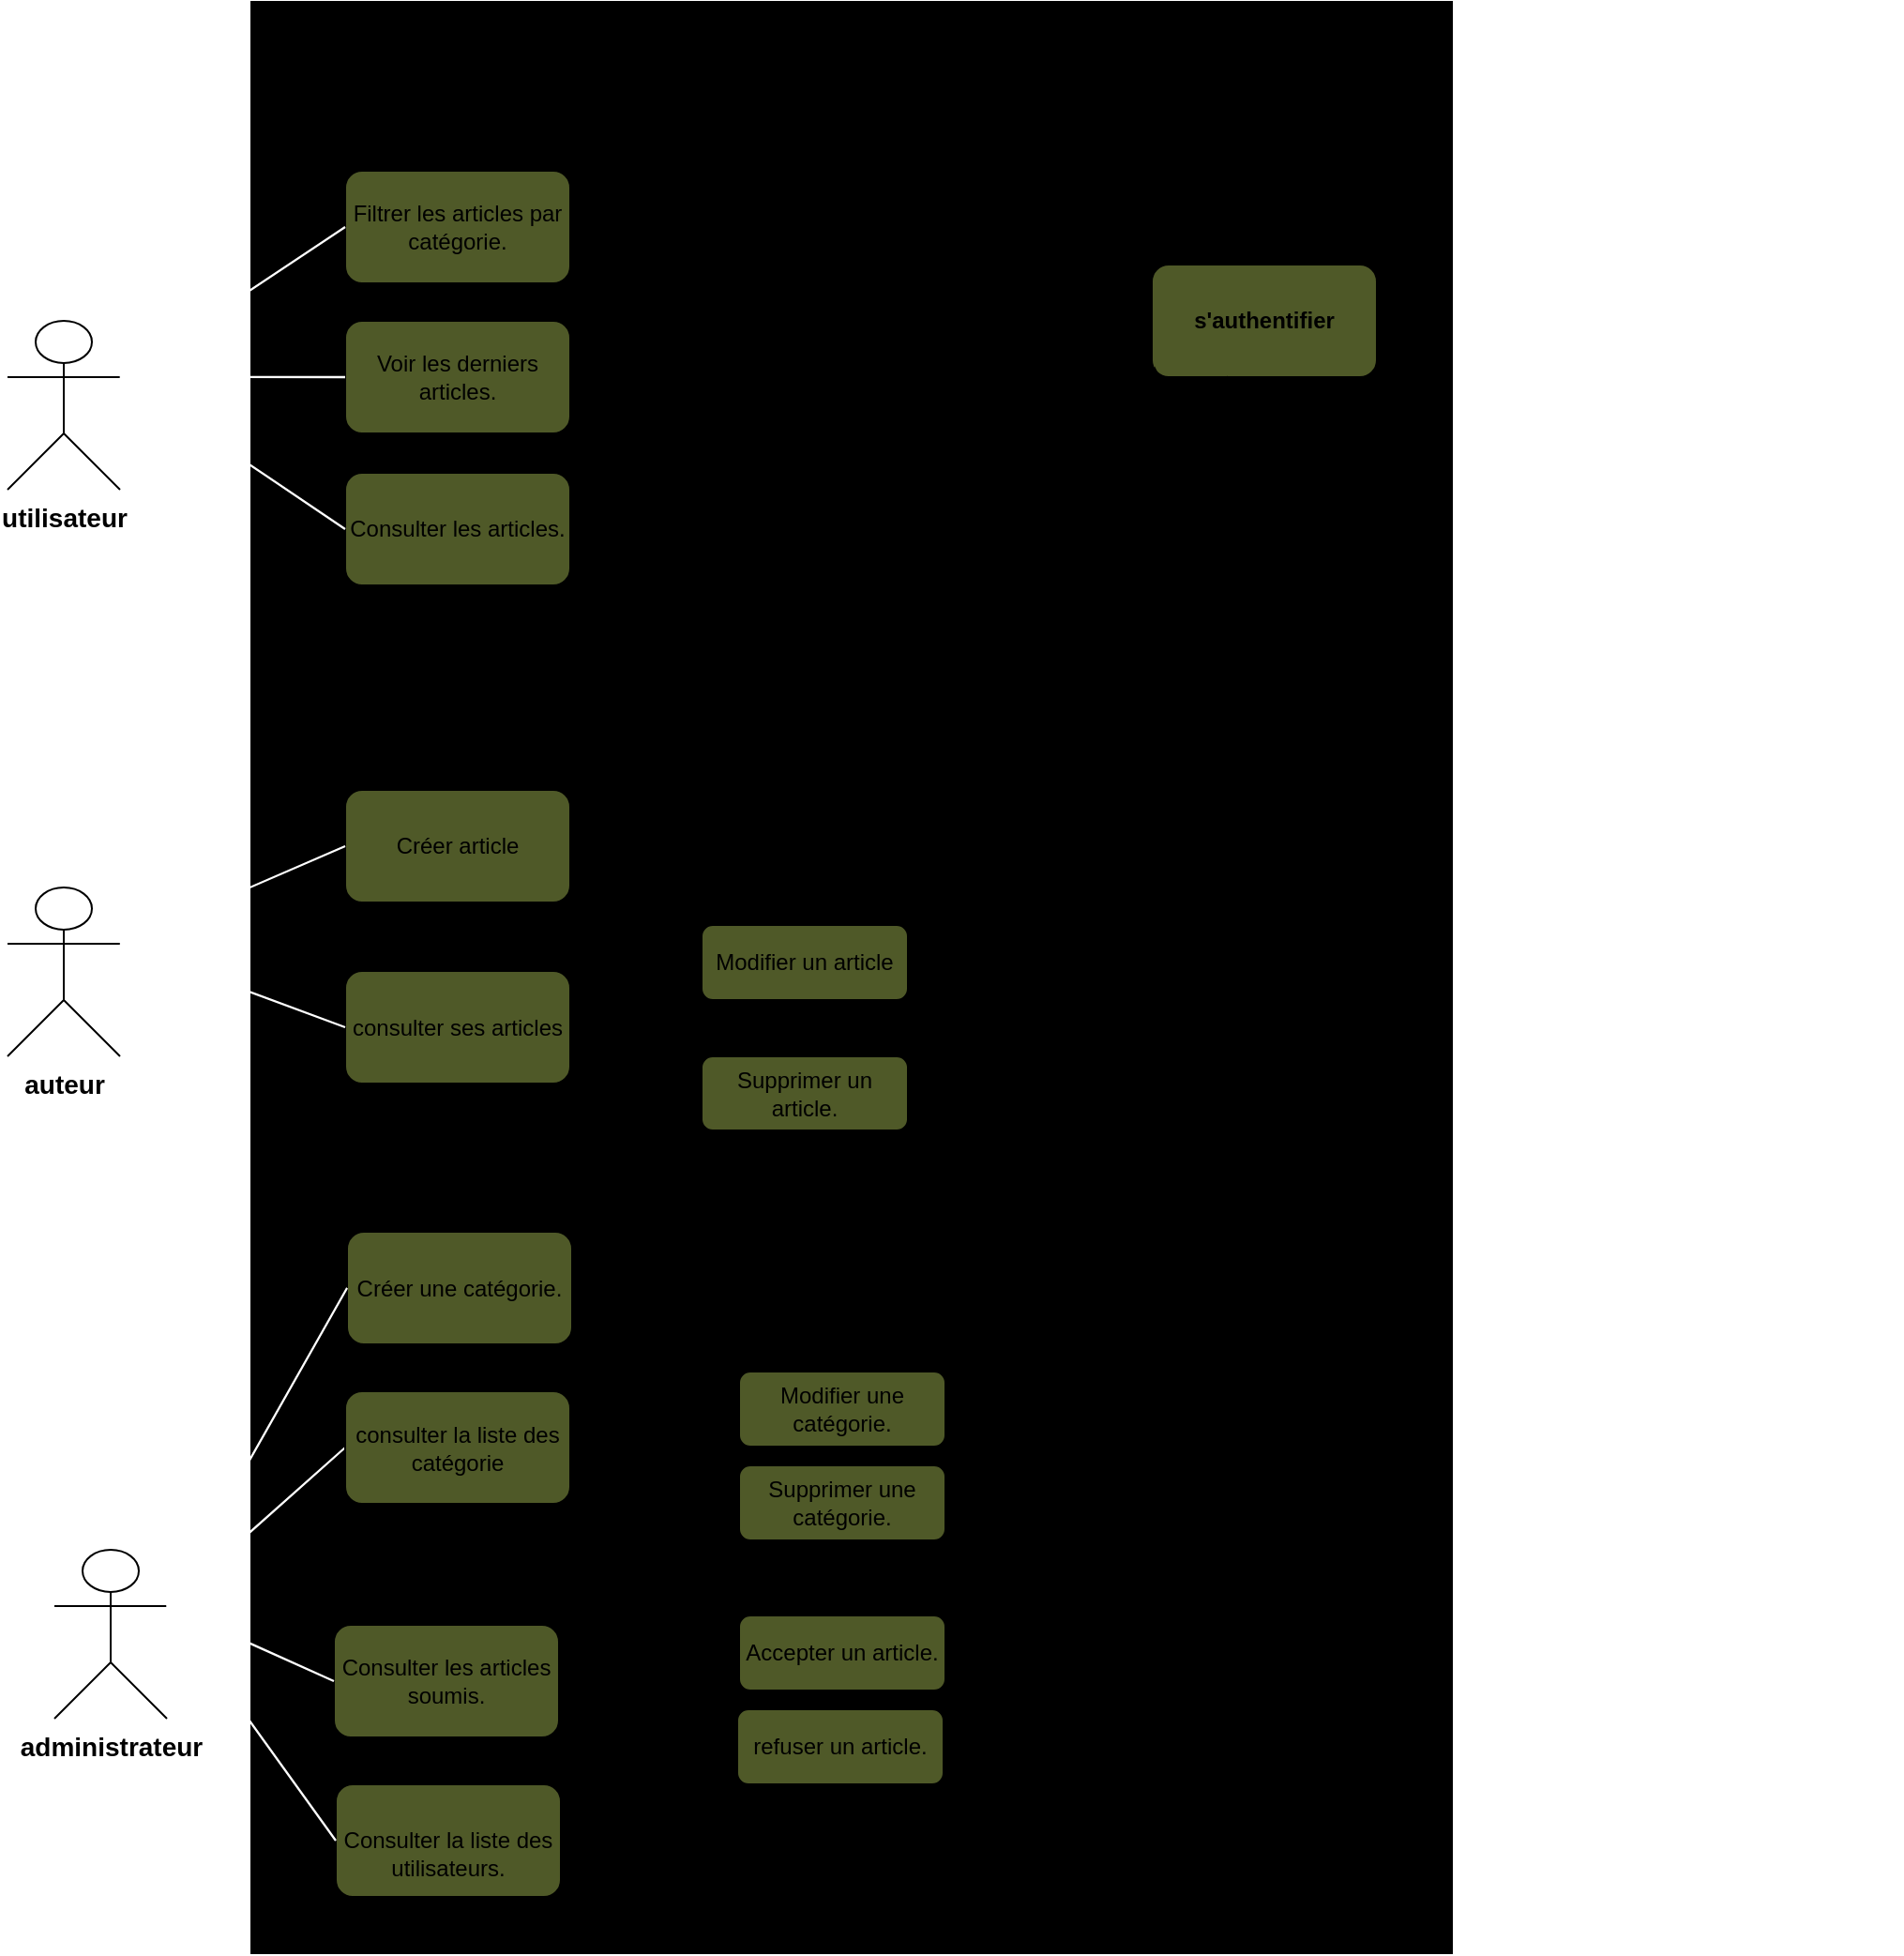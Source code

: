 <mxfile>
    <diagram id="5FGFSr7OtFpk5n7kqG3p" name="Page-1">
        <mxGraphModel dx="667" dy="2038" grid="1" gridSize="10" guides="1" tooltips="1" connect="1" arrows="1" fold="1" page="1" pageScale="1" pageWidth="850" pageHeight="1100" math="0" shadow="0">
            <root>
                <mxCell id="0"/>
                <mxCell id="1" parent="0"/>
                <mxCell id="77" value="" style="rounded=0;whiteSpace=wrap;html=1;fontSize=9;fillColor=#000000;" parent="1" vertex="1">
                    <mxGeometry x="160" y="-1080" width="640" height="1040" as="geometry"/>
                </mxCell>
                <mxCell id="3" value="&lt;div style=&quot;text-align: start;&quot;&gt;&lt;font face=&quot;Nunito Sans, sans-serif&quot; color=&quot;#000000&quot;&gt;&lt;span style=&quot;font-size: 14px; background-color: rgb(255, 255, 255);&quot;&gt;&lt;b&gt;utilisateur&lt;/b&gt;&lt;/span&gt;&lt;/font&gt;&lt;/div&gt;" style="shape=umlActor;verticalLabelPosition=bottom;verticalAlign=top;html=1;outlineConnect=0;" parent="1" vertex="1">
                    <mxGeometry x="30" y="-910" width="60" height="90" as="geometry"/>
                </mxCell>
                <mxCell id="4" value="&lt;div style=&quot;text-align: start;&quot;&gt;&lt;span style=&quot;box-sizing: border-box; border: 0px solid; --tw-border-spacing-x: 0; --tw-border-spacing-y: 0; --tw-translate-x: 0; --tw-translate-y: 0; --tw-rotate: 0; --tw-skew-x: 0; --tw-skew-y: 0; --tw-scale-x: 1; --tw-scale-y: 1; --tw-pan-x: ; --tw-pan-y: ; --tw-pinch-zoom: ; --tw-scroll-snap-strictness: proximity; --tw-gradient-from-position: ; --tw-gradient-via-position: ; --tw-gradient-to-position: ; --tw-ordinal: ; --tw-slashed-zero: ; --tw-numeric-figure: ; --tw-numeric-spacing: ; --tw-numeric-fraction: ; --tw-ring-inset: ; --tw-ring-offset-width: 0px; --tw-ring-offset-color: #fff; --tw-ring-color: rgba(59,130,246,.5); --tw-ring-offset-shadow: 0 0 #0000; --tw-ring-shadow: 0 0 #0000; --tw-shadow: 0 0 #0000; --tw-shadow-colored: 0 0 #0000; --tw-blur: ; --tw-brightness: ; --tw-contrast: ; --tw-grayscale: ; --tw-hue-rotate: ; --tw-invert: ; --tw-saturate: ; --tw-sepia: ; --tw-drop-shadow: ; --tw-backdrop-blur: ; --tw-backdrop-brightness: ; --tw-backdrop-contrast: ; --tw-backdrop-grayscale: ; --tw-backdrop-hue-rotate: ; --tw-backdrop-invert: ; --tw-backdrop-opacity: ; --tw-backdrop-saturate: ; --tw-backdrop-sepia: ; --tw-contain-size: ; --tw-contain-layout: ; --tw-contain-paint: ; --tw-contain-style: ; font-weight: bolder; color: rgb(0, 0, 0); font-family: &amp;quot;Nunito Sans&amp;quot;, sans-serif; font-size: 14px; background-color: rgb(255, 255, 255);&quot;&gt;administrateur&lt;/span&gt;&lt;br&gt;&lt;/div&gt;" style="shape=umlActor;verticalLabelPosition=bottom;verticalAlign=top;html=1;outlineConnect=0;" parent="1" vertex="1">
                    <mxGeometry x="55" y="-255" width="60" height="90" as="geometry"/>
                </mxCell>
                <mxCell id="5" value="&lt;div style=&quot;text-align: start;&quot;&gt;&lt;span style=&quot;box-sizing: border-box; border: 0px solid; --tw-border-spacing-x: 0; --tw-border-spacing-y: 0; --tw-translate-x: 0; --tw-translate-y: 0; --tw-rotate: 0; --tw-skew-x: 0; --tw-skew-y: 0; --tw-scale-x: 1; --tw-scale-y: 1; --tw-pan-x: ; --tw-pan-y: ; --tw-pinch-zoom: ; --tw-scroll-snap-strictness: proximity; --tw-gradient-from-position: ; --tw-gradient-via-position: ; --tw-gradient-to-position: ; --tw-ordinal: ; --tw-slashed-zero: ; --tw-numeric-figure: ; --tw-numeric-spacing: ; --tw-numeric-fraction: ; --tw-ring-inset: ; --tw-ring-offset-width: 0px; --tw-ring-offset-color: #fff; --tw-ring-color: rgba(59,130,246,.5); --tw-ring-offset-shadow: 0 0 #0000; --tw-ring-shadow: 0 0 #0000; --tw-shadow: 0 0 #0000; --tw-shadow-colored: 0 0 #0000; --tw-blur: ; --tw-brightness: ; --tw-contrast: ; --tw-grayscale: ; --tw-hue-rotate: ; --tw-invert: ; --tw-saturate: ; --tw-sepia: ; --tw-drop-shadow: ; --tw-backdrop-blur: ; --tw-backdrop-brightness: ; --tw-backdrop-contrast: ; --tw-backdrop-grayscale: ; --tw-backdrop-hue-rotate: ; --tw-backdrop-invert: ; --tw-backdrop-opacity: ; --tw-backdrop-saturate: ; --tw-backdrop-sepia: ; --tw-contain-size: ; --tw-contain-layout: ; --tw-contain-paint: ; --tw-contain-style: ; font-weight: bolder; color: rgb(0, 0, 0); font-family: &amp;quot;Nunito Sans&amp;quot;, sans-serif; font-size: 14px; background-color: rgb(255, 255, 255);&quot;&gt;auteur&lt;/span&gt;&lt;br&gt;&lt;/div&gt;" style="shape=umlActor;verticalLabelPosition=bottom;verticalAlign=top;html=1;outlineConnect=0;" parent="1" vertex="1">
                    <mxGeometry x="30" y="-608" width="60" height="90" as="geometry"/>
                </mxCell>
                <mxCell id="30" value="" style="group" parent="1" vertex="1" connectable="0">
                    <mxGeometry x="150" y="-409.5" width="140" height="70" as="geometry"/>
                </mxCell>
                <mxCell id="113" value="" style="group" parent="30" vertex="1" connectable="0">
                    <mxGeometry y="-25" width="140" height="70" as="geometry"/>
                </mxCell>
                <mxCell id="114" value="Créer une catégorie." style="rounded=1;whiteSpace=wrap;html=1;fillColor=#4F5928;" parent="113" vertex="1">
                    <mxGeometry x="61" y="10" width="120.0" height="60" as="geometry"/>
                </mxCell>
                <mxCell id="43" value="" style="group" parent="1" vertex="1" connectable="0">
                    <mxGeometry x="900" y="-510" width="140" height="70" as="geometry"/>
                </mxCell>
                <mxCell id="44" value="&lt;br&gt;Consulter la liste des utilisateurs." style="rounded=1;whiteSpace=wrap;html=1;fillColor=#4F5928;" parent="43" vertex="1">
                    <mxGeometry x="-695" y="380" width="120.0" height="60" as="geometry"/>
                </mxCell>
                <mxCell id="47" value="Modifier un article" style="rounded=1;whiteSpace=wrap;html=1;fillColor=#4F5928;" parent="1" vertex="1">
                    <mxGeometry x="400" y="-588" width="110" height="40" as="geometry"/>
                </mxCell>
                <mxCell id="48" value="Voir les derniers articles." style="rounded=1;whiteSpace=wrap;html=1;fillColor=#4F5928;" parent="1" vertex="1">
                    <mxGeometry x="210" y="-910" width="120.0" height="60" as="geometry"/>
                </mxCell>
                <mxCell id="49" value="Filtrer les articles par catégorie." style="rounded=1;whiteSpace=wrap;html=1;fillColor=#4F5928;" parent="1" vertex="1">
                    <mxGeometry x="210" y="-990" width="120.0" height="60" as="geometry"/>
                </mxCell>
                <mxCell id="50" value="Consulter les articles." style="rounded=1;whiteSpace=wrap;html=1;fillColor=#4F5928;" parent="1" vertex="1">
                    <mxGeometry x="210" y="-829" width="120.0" height="60" as="geometry"/>
                </mxCell>
                <mxCell id="53" value="Supprimer un article." style="rounded=1;whiteSpace=wrap;html=1;fillColor=#4F5928;" parent="1" vertex="1">
                    <mxGeometry x="400" y="-518" width="110" height="39.5" as="geometry"/>
                </mxCell>
                <mxCell id="54" value="Créer article" style="rounded=1;whiteSpace=wrap;html=1;fillColor=#4F5928;" parent="1" vertex="1">
                    <mxGeometry x="210" y="-660" width="120.0" height="60" as="geometry"/>
                </mxCell>
                <mxCell id="42" value="Consulter les articles soumis." style="rounded=1;whiteSpace=wrap;html=1;fillColor=#4F5928;" parent="1" vertex="1">
                    <mxGeometry x="204" y="-215" width="120.0" height="60" as="geometry"/>
                </mxCell>
                <mxCell id="71" value="&amp;lt;&amp;lt;extend&amp;gt;&amp;gt;" style="html=1;verticalAlign=bottom;labelBackgroundColor=none;endArrow=open;endFill=0;dashed=1;fontSize=9;exitX=0;exitY=0.5;exitDx=0;exitDy=0;entryX=1;entryY=0.5;entryDx=0;entryDy=0;" parent="1" source="40" target="31" edge="1">
                    <mxGeometry x="0.012" y="10" width="160" relative="1" as="geometry">
                        <mxPoint x="551" y="-1020" as="sourcePoint"/>
                        <mxPoint x="711" y="-1020" as="targetPoint"/>
                        <mxPoint as="offset"/>
                    </mxGeometry>
                </mxCell>
                <mxCell id="72" value="&amp;lt;&amp;lt;extend&amp;gt;&amp;gt;" style="html=1;verticalAlign=bottom;labelBackgroundColor=none;endArrow=open;endFill=0;dashed=1;fontSize=9;exitX=0;exitY=0.5;exitDx=0;exitDy=0;entryX=1;entryY=0.5;entryDx=0;entryDy=0;" parent="1" source="46" target="31" edge="1">
                    <mxGeometry x="-0.002" y="5" width="160" relative="1" as="geometry">
                        <mxPoint x="495" y="-990.0" as="sourcePoint"/>
                        <mxPoint x="551" y="-940" as="targetPoint"/>
                        <mxPoint as="offset"/>
                    </mxGeometry>
                </mxCell>
                <mxCell id="73" value="&amp;lt;&amp;lt;extend&amp;gt;&amp;gt;" style="html=1;verticalAlign=bottom;labelBackgroundColor=none;endArrow=open;endFill=0;dashed=1;fontSize=9;exitX=0;exitY=0.5;exitDx=0;exitDy=0;entryX=1;entryY=0.5;entryDx=0;entryDy=0;" parent="1" source="51" target="42" edge="1">
                    <mxGeometry y="10" width="160" relative="1" as="geometry">
                        <mxPoint x="495" y="-804" as="sourcePoint"/>
                        <mxPoint x="551" y="-834" as="targetPoint"/>
                        <mxPoint as="offset"/>
                    </mxGeometry>
                </mxCell>
                <mxCell id="84" value="" style="endArrow=none;html=1;fontSize=9;shape=link;strokeColor=#FFFFFF;width=-0.145;exitX=0;exitY=0.5;exitDx=0;exitDy=0;entryX=1;entryY=0.333;entryDx=0;entryDy=0;entryPerimeter=0;" parent="1" source="31" target="4" edge="1">
                    <mxGeometry width="50" height="50" relative="1" as="geometry">
                        <mxPoint x="120" y="-280" as="sourcePoint"/>
                        <mxPoint x="170" y="-330" as="targetPoint"/>
                    </mxGeometry>
                </mxCell>
                <mxCell id="85" value="" style="endArrow=none;html=1;fontSize=9;shape=link;strokeColor=#FFFFFF;width=-0.145;exitX=0;exitY=0.5;exitDx=0;exitDy=0;entryX=1;entryY=0.333;entryDx=0;entryDy=0;entryPerimeter=0;" parent="1" source="42" target="4" edge="1">
                    <mxGeometry width="50" height="50" relative="1" as="geometry">
                        <mxPoint x="221" y="-270" as="sourcePoint"/>
                        <mxPoint x="125" y="-185" as="targetPoint"/>
                    </mxGeometry>
                </mxCell>
                <mxCell id="86" value="" style="endArrow=none;html=1;fontSize=9;shape=link;strokeColor=#FFFFFF;width=-0.145;exitX=0;exitY=0.5;exitDx=0;exitDy=0;entryX=1;entryY=0.333;entryDx=0;entryDy=0;entryPerimeter=0;" parent="1" source="44" target="4" edge="1">
                    <mxGeometry width="50" height="50" relative="1" as="geometry">
                        <mxPoint x="220" y="-170" as="sourcePoint"/>
                        <mxPoint x="125" y="-185" as="targetPoint"/>
                    </mxGeometry>
                </mxCell>
                <mxCell id="45" value="" style="group" parent="1" vertex="1" connectable="0">
                    <mxGeometry x="420" y="-300" width="140" height="70" as="geometry"/>
                </mxCell>
                <mxCell id="46" value="Supprimer une catégorie." style="rounded=1;whiteSpace=wrap;html=1;fillColor=#4F5928;" parent="45" vertex="1">
                    <mxGeometry width="110" height="40" as="geometry"/>
                </mxCell>
                <mxCell id="51" value="Accepter un article." style="rounded=1;whiteSpace=wrap;html=1;fillColor=#4F5928;" parent="1" vertex="1">
                    <mxGeometry x="420" y="-220" width="110" height="40" as="geometry"/>
                </mxCell>
                <mxCell id="40" value="Modifier une catégorie." style="rounded=1;whiteSpace=wrap;html=1;fillColor=#4F5928;" parent="1" vertex="1">
                    <mxGeometry x="420" y="-350" width="110" height="40" as="geometry"/>
                </mxCell>
                <mxCell id="89" value="&lt;b&gt;s'authentifier&lt;/b&gt;" style="rounded=1;whiteSpace=wrap;html=1;fillColor=#4F5928;" parent="1" vertex="1">
                    <mxGeometry x="640" y="-940" width="120.0" height="60" as="geometry"/>
                </mxCell>
                <mxCell id="91" value="" style="endArrow=none;html=1;fontSize=9;shape=link;strokeColor=#FFFFFF;width=-0.145;exitX=0;exitY=0.5;exitDx=0;exitDy=0;entryX=1;entryY=0.333;entryDx=0;entryDy=0;entryPerimeter=0;" parent="1" source="49" target="3" edge="1">
                    <mxGeometry width="50" height="50" relative="1" as="geometry">
                        <mxPoint x="186.0" y="-1010" as="sourcePoint"/>
                        <mxPoint x="90" y="-930" as="targetPoint"/>
                    </mxGeometry>
                </mxCell>
                <mxCell id="92" value="" style="endArrow=none;html=1;fontSize=9;shape=link;strokeColor=#FFFFFF;width=-0.145;exitX=0;exitY=0.5;exitDx=0;exitDy=0;entryX=1;entryY=0.333;entryDx=0;entryDy=0;entryPerimeter=0;" parent="1" source="48" target="3" edge="1">
                    <mxGeometry width="50" height="50" relative="1" as="geometry">
                        <mxPoint x="185.0" y="-910" as="sourcePoint"/>
                        <mxPoint x="90" y="-925" as="targetPoint"/>
                    </mxGeometry>
                </mxCell>
                <mxCell id="93" value="" style="endArrow=none;html=1;fontSize=9;shape=link;strokeColor=#FFFFFF;width=-0.145;entryX=1;entryY=0.333;entryDx=0;entryDy=0;entryPerimeter=0;exitX=0;exitY=0.5;exitDx=0;exitDy=0;" parent="1" source="50" target="3" edge="1">
                    <mxGeometry width="50" height="50" relative="1" as="geometry">
                        <mxPoint x="190" y="-820" as="sourcePoint"/>
                        <mxPoint x="90" y="-925" as="targetPoint"/>
                    </mxGeometry>
                </mxCell>
                <mxCell id="94" value="" style="endArrow=none;html=1;fontSize=9;shape=link;strokeColor=#FFFFFF;width=-0.145;exitX=0;exitY=0.5;exitDx=0;exitDy=0;entryX=1;entryY=0.333;entryDx=0;entryDy=0;entryPerimeter=0;" parent="1" source="54" target="5" edge="1">
                    <mxGeometry width="50" height="50" relative="1" as="geometry">
                        <mxPoint x="200" y="-589" as="sourcePoint"/>
                        <mxPoint x="100" y="-700" as="targetPoint"/>
                    </mxGeometry>
                </mxCell>
                <mxCell id="97" value="&amp;lt;&amp;lt;include&amp;gt;&amp;gt;" style="html=1;verticalAlign=bottom;labelBackgroundColor=none;endArrow=open;endFill=0;dashed=1;fontSize=9;exitX=1;exitY=0.5;exitDx=0;exitDy=0;entryX=0;entryY=0.5;entryDx=0;entryDy=0;" parent="1" source="50" target="89" edge="1">
                    <mxGeometry x="-0.022" y="-9" width="160" relative="1" as="geometry">
                        <mxPoint x="650" y="-873.5" as="sourcePoint"/>
                        <mxPoint x="340" y="-837" as="targetPoint"/>
                        <mxPoint as="offset"/>
                    </mxGeometry>
                </mxCell>
                <mxCell id="98" value="&amp;lt;&amp;lt;include&amp;gt;&amp;gt;" style="html=1;verticalAlign=bottom;labelBackgroundColor=none;endArrow=open;endFill=0;dashed=1;fontSize=9;exitX=1;exitY=0.5;exitDx=0;exitDy=0;entryX=0;entryY=0.5;entryDx=0;entryDy=0;" parent="1" source="49" target="89" edge="1">
                    <mxGeometry x="-0.022" y="-9" width="160" relative="1" as="geometry">
                        <mxPoint x="340" y="-789" as="sourcePoint"/>
                        <mxPoint x="640" y="-910" as="targetPoint"/>
                        <mxPoint as="offset"/>
                    </mxGeometry>
                </mxCell>
                <mxCell id="99" value="&amp;lt;&amp;lt;include&amp;gt;&amp;gt;" style="html=1;verticalAlign=bottom;labelBackgroundColor=none;endArrow=open;endFill=0;dashed=1;fontSize=9;exitX=1;exitY=0.5;exitDx=0;exitDy=0;entryX=0;entryY=0.5;entryDx=0;entryDy=0;" parent="1" source="48" target="89" edge="1">
                    <mxGeometry x="-0.022" y="-9" width="160" relative="1" as="geometry">
                        <mxPoint x="350" y="-779" as="sourcePoint"/>
                        <mxPoint x="650" y="-900" as="targetPoint"/>
                        <mxPoint as="offset"/>
                    </mxGeometry>
                </mxCell>
                <mxCell id="100" value="&amp;lt;&amp;lt;include&amp;gt;&amp;gt;" style="html=1;verticalAlign=bottom;labelBackgroundColor=none;endArrow=open;endFill=0;dashed=1;fontSize=9;exitX=1;exitY=0.5;exitDx=0;exitDy=0;entryX=0.335;entryY=0.987;entryDx=0;entryDy=0;edgeStyle=orthogonalEdgeStyle;entryPerimeter=0;" parent="1" source="44" target="89" edge="1">
                    <mxGeometry x="-0.534" width="160" relative="1" as="geometry">
                        <mxPoint x="380" y="-134" as="sourcePoint"/>
                        <mxPoint x="660" y="-890" as="targetPoint"/>
                        <mxPoint as="offset"/>
                    </mxGeometry>
                </mxCell>
                <mxCell id="101" value="&amp;lt;&amp;lt;include&amp;gt;&amp;gt;" style="html=1;verticalAlign=bottom;labelBackgroundColor=none;endArrow=open;endFill=0;dashed=1;fontSize=9;exitX=1;exitY=0;exitDx=0;exitDy=0;edgeStyle=orthogonalEdgeStyle;entryX=0.75;entryY=1;entryDx=0;entryDy=0;" parent="1" source="31" target="89" edge="1">
                    <mxGeometry x="-0.462" width="160" relative="1" as="geometry">
                        <mxPoint x="345" y="-110" as="sourcePoint"/>
                        <mxPoint x="750" y="-880" as="targetPoint"/>
                        <mxPoint as="offset"/>
                        <Array as="points">
                            <mxPoint x="330" y="-360"/>
                            <mxPoint x="730" y="-360"/>
                        </Array>
                    </mxGeometry>
                </mxCell>
                <mxCell id="102" value="&amp;lt;&amp;lt;include&amp;gt;&amp;gt;" style="html=1;verticalAlign=bottom;labelBackgroundColor=none;endArrow=open;endFill=0;dashed=1;fontSize=9;exitX=1;exitY=0;exitDx=0;exitDy=0;entryX=0.53;entryY=1.007;entryDx=0;entryDy=0;edgeStyle=orthogonalEdgeStyle;entryPerimeter=0;" parent="1" source="42" target="89" edge="1">
                    <mxGeometry x="-0.491" width="160" relative="1" as="geometry">
                        <mxPoint x="355" y="-100" as="sourcePoint"/>
                        <mxPoint x="660" y="-890" as="targetPoint"/>
                        <mxPoint as="offset"/>
                        <Array as="points">
                            <mxPoint x="704" y="-240"/>
                            <mxPoint x="704" y="-880"/>
                        </Array>
                    </mxGeometry>
                </mxCell>
                <mxCell id="103" value="&amp;lt;&amp;lt;include&amp;gt;&amp;gt;" style="html=1;verticalAlign=bottom;labelBackgroundColor=none;endArrow=open;endFill=0;dashed=1;fontSize=9;exitX=1;exitY=0.75;exitDx=0;exitDy=0;entryX=0.013;entryY=0.905;entryDx=0;entryDy=0;entryPerimeter=0;edgeStyle=orthogonalEdgeStyle;" parent="1" source="54" target="89" edge="1">
                    <mxGeometry x="-0.178" width="160" relative="1" as="geometry">
                        <mxPoint x="340" y="-789" as="sourcePoint"/>
                        <mxPoint x="650" y="-900" as="targetPoint"/>
                        <mxPoint x="-1" as="offset"/>
                        <Array as="points">
                            <mxPoint x="330" y="-640"/>
                            <mxPoint x="642" y="-640"/>
                        </Array>
                    </mxGeometry>
                </mxCell>
                <mxCell id="109" value="consulter ses articles" style="rounded=1;whiteSpace=wrap;html=1;fillColor=#4F5928;" parent="1" vertex="1">
                    <mxGeometry x="210" y="-563.5" width="120.0" height="60" as="geometry"/>
                </mxCell>
                <mxCell id="110" value="&amp;lt;&amp;lt;extend&amp;gt;&amp;gt;" style="html=1;verticalAlign=bottom;labelBackgroundColor=none;endArrow=open;endFill=0;dashed=1;fontSize=9;exitX=0;exitY=0.5;exitDx=0;exitDy=0;entryX=1;entryY=0.5;entryDx=0;entryDy=0;" parent="1" source="53" target="109" edge="1">
                    <mxGeometry x="-0.002" y="5" width="160" relative="1" as="geometry">
                        <mxPoint x="384" y="-430" as="sourcePoint"/>
                        <mxPoint x="300" y="-460" as="targetPoint"/>
                        <mxPoint as="offset"/>
                    </mxGeometry>
                </mxCell>
                <mxCell id="111" value="&amp;lt;&amp;lt;extend&amp;gt;&amp;gt;" style="html=1;verticalAlign=bottom;labelBackgroundColor=none;endArrow=open;endFill=0;dashed=1;fontSize=9;exitX=0;exitY=0.5;exitDx=0;exitDy=0;entryX=1;entryY=0.5;entryDx=0;entryDy=0;" parent="1" source="47" target="109" edge="1">
                    <mxGeometry x="-0.002" y="5" width="160" relative="1" as="geometry">
                        <mxPoint x="410" y="-430.25" as="sourcePoint"/>
                        <mxPoint x="330" y="-480" as="targetPoint"/>
                        <mxPoint as="offset"/>
                    </mxGeometry>
                </mxCell>
                <mxCell id="112" value="" style="endArrow=none;html=1;fontSize=9;shape=link;strokeColor=#FFFFFF;width=-0.145;exitX=0;exitY=0.5;exitDx=0;exitDy=0;entryX=1;entryY=0.333;entryDx=0;entryDy=0;entryPerimeter=0;" parent="1" source="109" target="5" edge="1">
                    <mxGeometry width="50" height="50" relative="1" as="geometry">
                        <mxPoint x="220" y="-562" as="sourcePoint"/>
                        <mxPoint x="100" y="-577" as="targetPoint"/>
                    </mxGeometry>
                </mxCell>
                <mxCell id="31" value="consulter la liste des catégorie" style="rounded=1;whiteSpace=wrap;html=1;fillColor=#4F5928;" parent="1" vertex="1">
                    <mxGeometry x="210" y="-339.5" width="120.0" height="60" as="geometry"/>
                </mxCell>
                <mxCell id="115" value="" style="endArrow=none;html=1;fontSize=9;shape=link;strokeColor=#FFFFFF;width=-0.145;exitX=0;exitY=0.5;exitDx=0;exitDy=0;entryX=1;entryY=0.333;entryDx=0;entryDy=0;entryPerimeter=0;" parent="1" source="114" target="4" edge="1">
                    <mxGeometry width="50" height="50" relative="1" as="geometry">
                        <mxPoint x="220" y="-299.5" as="sourcePoint"/>
                        <mxPoint x="125" y="-215" as="targetPoint"/>
                    </mxGeometry>
                </mxCell>
                <mxCell id="118" value="refuser un article." style="rounded=1;whiteSpace=wrap;html=1;fillColor=#4F5928;" parent="1" vertex="1">
                    <mxGeometry x="419" y="-170" width="110" height="40" as="geometry"/>
                </mxCell>
                <mxCell id="121" value="&amp;lt;&amp;lt;extend&amp;gt;&amp;gt;" style="html=1;verticalAlign=bottom;labelBackgroundColor=none;endArrow=open;endFill=0;dashed=1;fontSize=9;exitX=0;exitY=0.5;exitDx=0;exitDy=0;entryX=1;entryY=0.5;entryDx=0;entryDy=0;" parent="1" source="118" target="42" edge="1">
                    <mxGeometry y="10" width="160" relative="1" as="geometry">
                        <mxPoint x="436" y="-200" as="sourcePoint"/>
                        <mxPoint x="340" y="-200" as="targetPoint"/>
                        <mxPoint as="offset"/>
                    </mxGeometry>
                </mxCell>
                <mxCell id="122" value="&amp;lt;&amp;lt;include&amp;gt;&amp;gt;" style="html=1;verticalAlign=bottom;labelBackgroundColor=none;endArrow=open;endFill=0;dashed=1;fontSize=9;exitX=1;exitY=0.25;exitDx=0;exitDy=0;edgeStyle=orthogonalEdgeStyle;entryX=0.944;entryY=0.992;entryDx=0;entryDy=0;entryPerimeter=0;" parent="1" source="114" target="89" edge="1">
                    <mxGeometry x="-0.462" width="160" relative="1" as="geometry">
                        <mxPoint x="340" y="-389.5" as="sourcePoint"/>
                        <mxPoint x="740" y="-930" as="targetPoint"/>
                        <mxPoint as="offset"/>
                        <Array as="points">
                            <mxPoint x="360" y="-410"/>
                            <mxPoint x="753" y="-410"/>
                        </Array>
                    </mxGeometry>
                </mxCell>
                <mxCell id="123" value="&amp;lt;&amp;lt;include&amp;gt;&amp;gt;" style="html=1;verticalAlign=bottom;labelBackgroundColor=none;endArrow=open;endFill=0;dashed=1;fontSize=9;exitX=1;exitY=0;exitDx=0;exitDy=0;entryX=0.191;entryY=1.002;entryDx=0;entryDy=0;entryPerimeter=0;edgeStyle=orthogonalEdgeStyle;" parent="1" source="109" target="89" edge="1">
                    <mxGeometry x="-0.178" width="160" relative="1" as="geometry">
                        <mxPoint x="340" y="-605" as="sourcePoint"/>
                        <mxPoint x="651.56" y="-875.7" as="targetPoint"/>
                        <mxPoint x="-1" as="offset"/>
                        <Array as="points">
                            <mxPoint x="340" y="-564"/>
                            <mxPoint x="340" y="-630"/>
                            <mxPoint x="663" y="-630"/>
                        </Array>
                    </mxGeometry>
                </mxCell>
            </root>
        </mxGraphModel>
    </diagram>
</mxfile>
